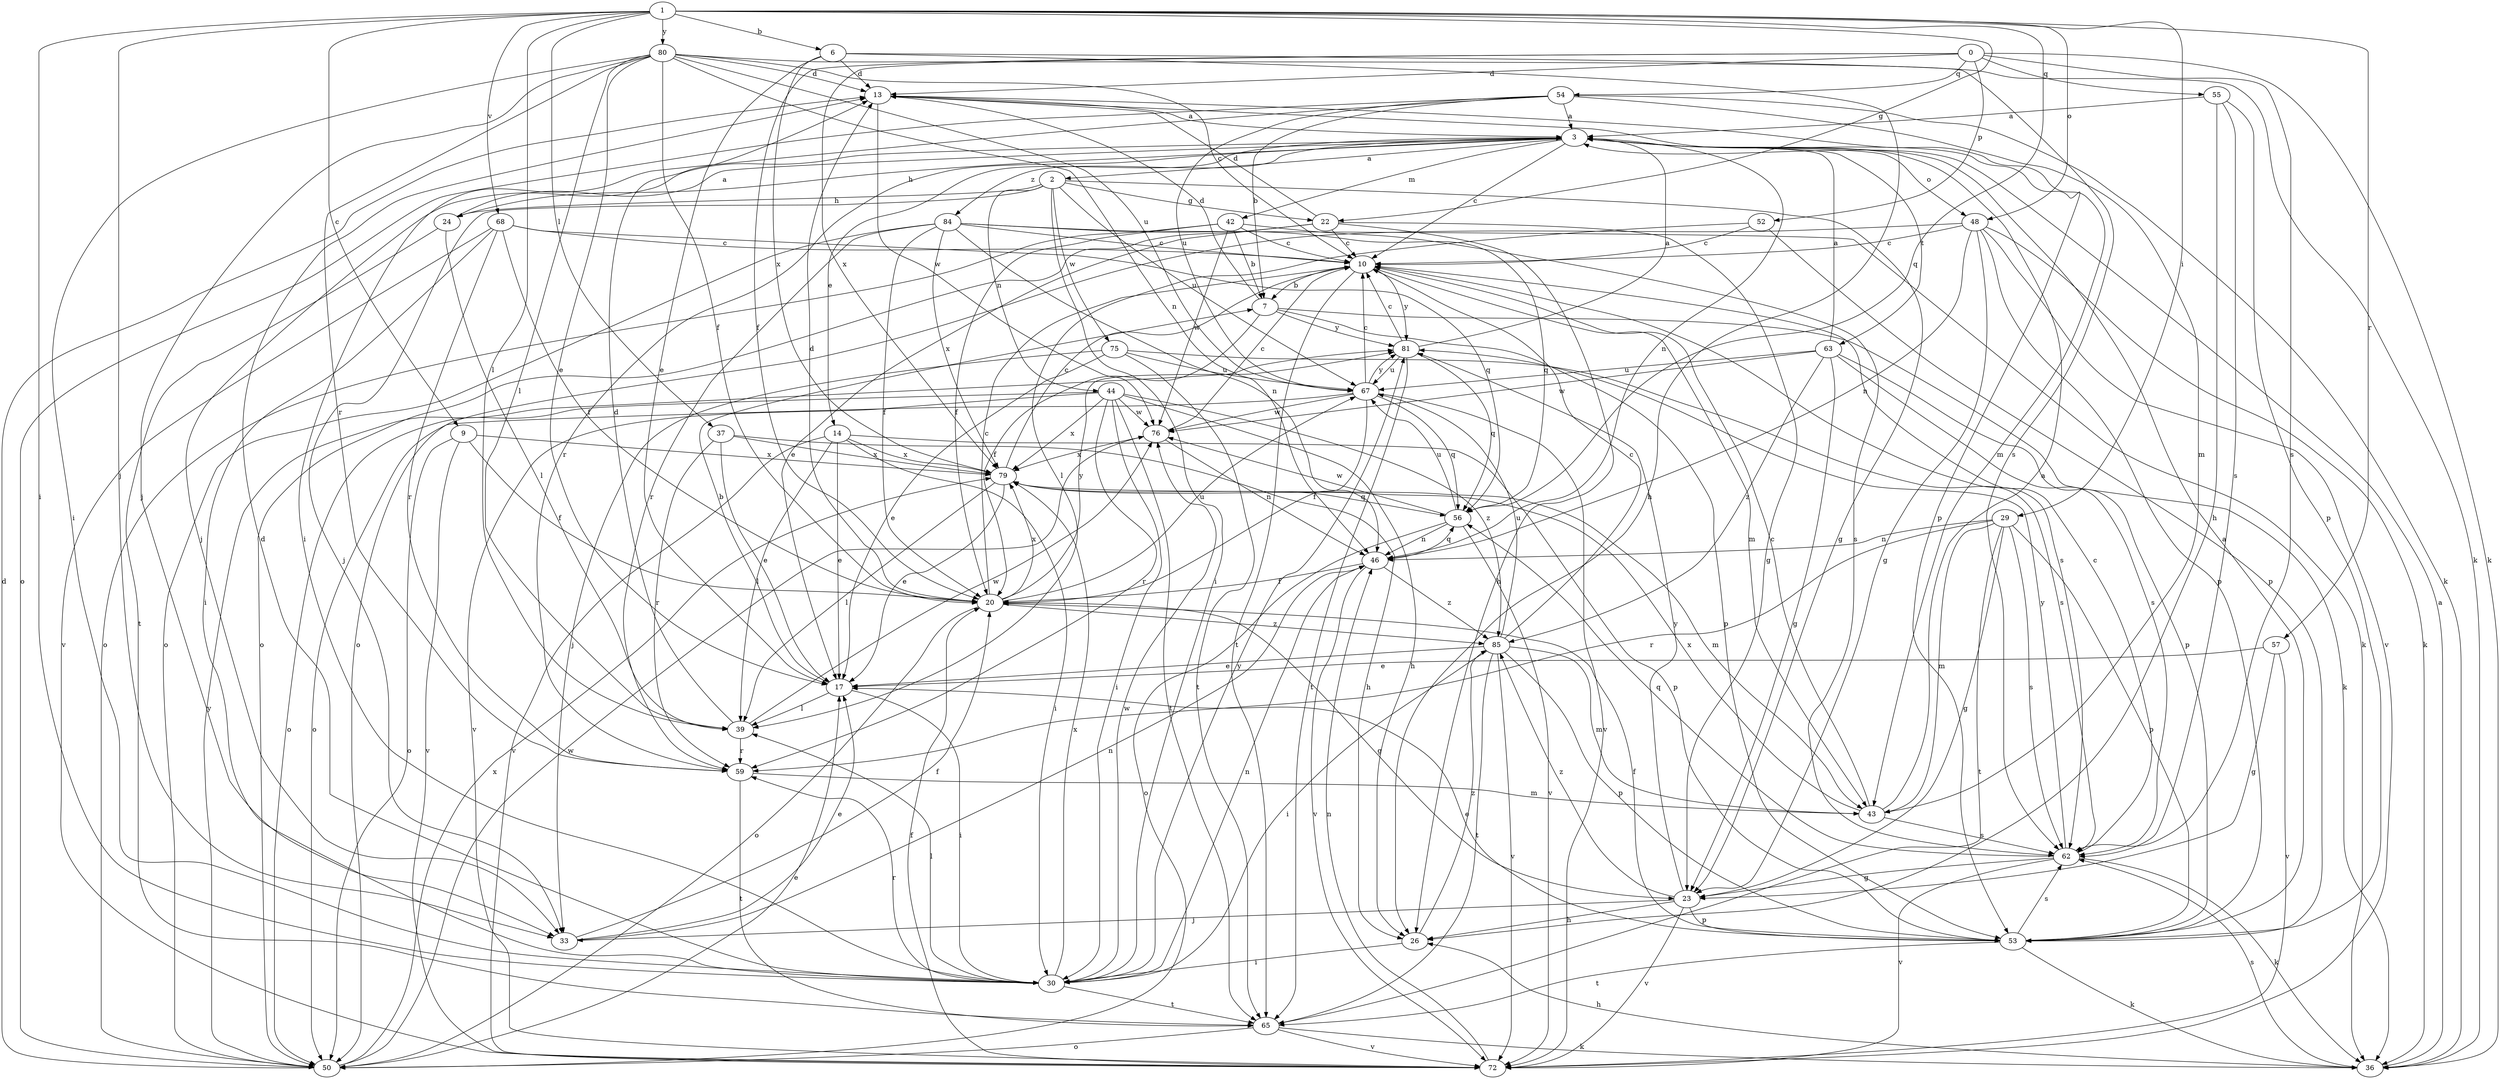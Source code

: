strict digraph  {
0;
1;
2;
3;
6;
7;
9;
10;
13;
14;
17;
20;
22;
23;
24;
26;
29;
30;
33;
36;
37;
39;
42;
43;
44;
46;
48;
50;
52;
53;
54;
55;
56;
57;
59;
62;
63;
65;
67;
68;
72;
75;
76;
79;
80;
81;
84;
85;
0 -> 13  [label=d];
0 -> 20  [label=f];
0 -> 36  [label=k];
0 -> 52  [label=p];
0 -> 54  [label=q];
0 -> 55  [label=q];
0 -> 62  [label=s];
0 -> 79  [label=x];
1 -> 6  [label=b];
1 -> 9  [label=c];
1 -> 22  [label=g];
1 -> 29  [label=i];
1 -> 30  [label=i];
1 -> 33  [label=j];
1 -> 37  [label=l];
1 -> 39  [label=l];
1 -> 48  [label=o];
1 -> 56  [label=q];
1 -> 57  [label=r];
1 -> 68  [label=v];
1 -> 80  [label=y];
2 -> 22  [label=g];
2 -> 23  [label=g];
2 -> 24  [label=h];
2 -> 30  [label=i];
2 -> 33  [label=j];
2 -> 44  [label=n];
2 -> 67  [label=u];
2 -> 75  [label=w];
3 -> 2  [label=a];
3 -> 10  [label=c];
3 -> 14  [label=e];
3 -> 24  [label=h];
3 -> 33  [label=j];
3 -> 42  [label=m];
3 -> 46  [label=n];
3 -> 48  [label=o];
3 -> 59  [label=r];
3 -> 63  [label=t];
3 -> 84  [label=z];
6 -> 13  [label=d];
6 -> 17  [label=e];
6 -> 26  [label=h];
6 -> 36  [label=k];
6 -> 79  [label=x];
7 -> 13  [label=d];
7 -> 20  [label=f];
7 -> 36  [label=k];
7 -> 53  [label=p];
7 -> 81  [label=y];
9 -> 20  [label=f];
9 -> 50  [label=o];
9 -> 72  [label=v];
9 -> 79  [label=x];
10 -> 7  [label=b];
10 -> 43  [label=m];
10 -> 62  [label=s];
10 -> 65  [label=t];
10 -> 81  [label=y];
13 -> 3  [label=a];
13 -> 43  [label=m];
13 -> 53  [label=p];
13 -> 76  [label=w];
14 -> 17  [label=e];
14 -> 30  [label=i];
14 -> 39  [label=l];
14 -> 53  [label=p];
14 -> 72  [label=v];
14 -> 79  [label=x];
17 -> 7  [label=b];
17 -> 30  [label=i];
17 -> 39  [label=l];
20 -> 10  [label=c];
20 -> 13  [label=d];
20 -> 23  [label=g];
20 -> 50  [label=o];
20 -> 67  [label=u];
20 -> 79  [label=x];
20 -> 81  [label=y];
20 -> 85  [label=z];
22 -> 10  [label=c];
22 -> 13  [label=d];
22 -> 17  [label=e];
22 -> 23  [label=g];
22 -> 26  [label=h];
22 -> 50  [label=o];
23 -> 26  [label=h];
23 -> 33  [label=j];
23 -> 53  [label=p];
23 -> 72  [label=v];
23 -> 81  [label=y];
23 -> 85  [label=z];
24 -> 3  [label=a];
24 -> 39  [label=l];
24 -> 65  [label=t];
26 -> 30  [label=i];
26 -> 85  [label=z];
29 -> 23  [label=g];
29 -> 43  [label=m];
29 -> 46  [label=n];
29 -> 53  [label=p];
29 -> 59  [label=r];
29 -> 62  [label=s];
29 -> 65  [label=t];
30 -> 13  [label=d];
30 -> 39  [label=l];
30 -> 46  [label=n];
30 -> 59  [label=r];
30 -> 65  [label=t];
30 -> 76  [label=w];
30 -> 79  [label=x];
30 -> 81  [label=y];
33 -> 17  [label=e];
33 -> 20  [label=f];
33 -> 46  [label=n];
36 -> 3  [label=a];
36 -> 26  [label=h];
36 -> 62  [label=s];
37 -> 17  [label=e];
37 -> 26  [label=h];
37 -> 59  [label=r];
37 -> 79  [label=x];
39 -> 13  [label=d];
39 -> 59  [label=r];
39 -> 76  [label=w];
42 -> 7  [label=b];
42 -> 10  [label=c];
42 -> 20  [label=f];
42 -> 50  [label=o];
42 -> 62  [label=s];
42 -> 76  [label=w];
43 -> 3  [label=a];
43 -> 10  [label=c];
43 -> 62  [label=s];
43 -> 79  [label=x];
44 -> 26  [label=h];
44 -> 30  [label=i];
44 -> 50  [label=o];
44 -> 59  [label=r];
44 -> 65  [label=t];
44 -> 72  [label=v];
44 -> 76  [label=w];
44 -> 79  [label=x];
44 -> 85  [label=z];
46 -> 20  [label=f];
46 -> 56  [label=q];
46 -> 72  [label=v];
46 -> 85  [label=z];
48 -> 10  [label=c];
48 -> 23  [label=g];
48 -> 36  [label=k];
48 -> 46  [label=n];
48 -> 50  [label=o];
48 -> 53  [label=p];
48 -> 72  [label=v];
50 -> 13  [label=d];
50 -> 17  [label=e];
50 -> 76  [label=w];
50 -> 79  [label=x];
50 -> 81  [label=y];
52 -> 10  [label=c];
52 -> 39  [label=l];
52 -> 53  [label=p];
53 -> 3  [label=a];
53 -> 17  [label=e];
53 -> 20  [label=f];
53 -> 36  [label=k];
53 -> 62  [label=s];
53 -> 65  [label=t];
54 -> 3  [label=a];
54 -> 7  [label=b];
54 -> 30  [label=i];
54 -> 36  [label=k];
54 -> 43  [label=m];
54 -> 50  [label=o];
54 -> 67  [label=u];
55 -> 3  [label=a];
55 -> 26  [label=h];
55 -> 53  [label=p];
55 -> 62  [label=s];
56 -> 46  [label=n];
56 -> 50  [label=o];
56 -> 67  [label=u];
56 -> 72  [label=v];
56 -> 76  [label=w];
57 -> 17  [label=e];
57 -> 23  [label=g];
57 -> 72  [label=v];
59 -> 43  [label=m];
59 -> 65  [label=t];
62 -> 10  [label=c];
62 -> 23  [label=g];
62 -> 36  [label=k];
62 -> 56  [label=q];
62 -> 72  [label=v];
62 -> 81  [label=y];
63 -> 3  [label=a];
63 -> 23  [label=g];
63 -> 53  [label=p];
63 -> 62  [label=s];
63 -> 67  [label=u];
63 -> 76  [label=w];
63 -> 85  [label=z];
65 -> 36  [label=k];
65 -> 50  [label=o];
65 -> 72  [label=v];
67 -> 10  [label=c];
67 -> 20  [label=f];
67 -> 50  [label=o];
67 -> 56  [label=q];
67 -> 72  [label=v];
67 -> 76  [label=w];
67 -> 81  [label=y];
68 -> 10  [label=c];
68 -> 20  [label=f];
68 -> 30  [label=i];
68 -> 56  [label=q];
68 -> 59  [label=r];
68 -> 72  [label=v];
72 -> 20  [label=f];
72 -> 46  [label=n];
75 -> 17  [label=e];
75 -> 33  [label=j];
75 -> 62  [label=s];
75 -> 65  [label=t];
75 -> 67  [label=u];
76 -> 10  [label=c];
76 -> 46  [label=n];
76 -> 79  [label=x];
79 -> 10  [label=c];
79 -> 17  [label=e];
79 -> 39  [label=l];
79 -> 43  [label=m];
79 -> 56  [label=q];
80 -> 10  [label=c];
80 -> 13  [label=d];
80 -> 17  [label=e];
80 -> 20  [label=f];
80 -> 30  [label=i];
80 -> 33  [label=j];
80 -> 39  [label=l];
80 -> 46  [label=n];
80 -> 59  [label=r];
80 -> 62  [label=s];
80 -> 67  [label=u];
81 -> 3  [label=a];
81 -> 10  [label=c];
81 -> 56  [label=q];
81 -> 65  [label=t];
81 -> 67  [label=u];
84 -> 10  [label=c];
84 -> 20  [label=f];
84 -> 36  [label=k];
84 -> 46  [label=n];
84 -> 50  [label=o];
84 -> 56  [label=q];
84 -> 59  [label=r];
84 -> 79  [label=x];
85 -> 10  [label=c];
85 -> 17  [label=e];
85 -> 30  [label=i];
85 -> 43  [label=m];
85 -> 53  [label=p];
85 -> 65  [label=t];
85 -> 67  [label=u];
85 -> 72  [label=v];
}
